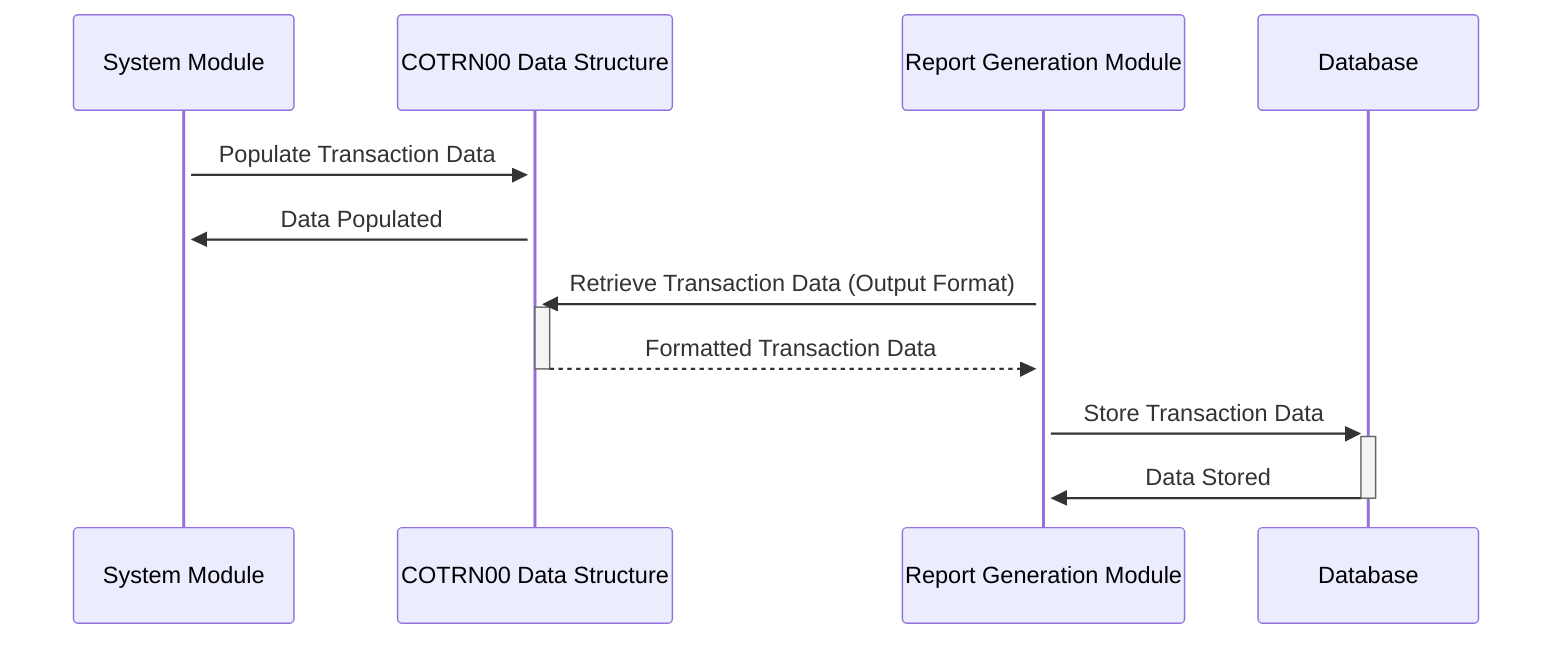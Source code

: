 sequenceDiagram
    %%Indicates the Participants involved in the process
    participant System Module
    participant COTRN00 Data Structure
    participant Report Generation Module
    participant Database

    activate System Module
    System Module->>+COTRN00 Data Structure: Populate Transaction Data
    COTRN00 Data Structure->>System Module: Data Populated

    activate Report Generation Module
    Report Generation Module->>+COTRN00 Data Structure: Retrieve Transaction Data (Output Format)
    COTRN00 Data Structure-->>-Report Generation Module: Formatted Transaction Data

    Report Generation Module->>+Database: Store Transaction Data
    Database->>-Report Generation Module: Data Stored